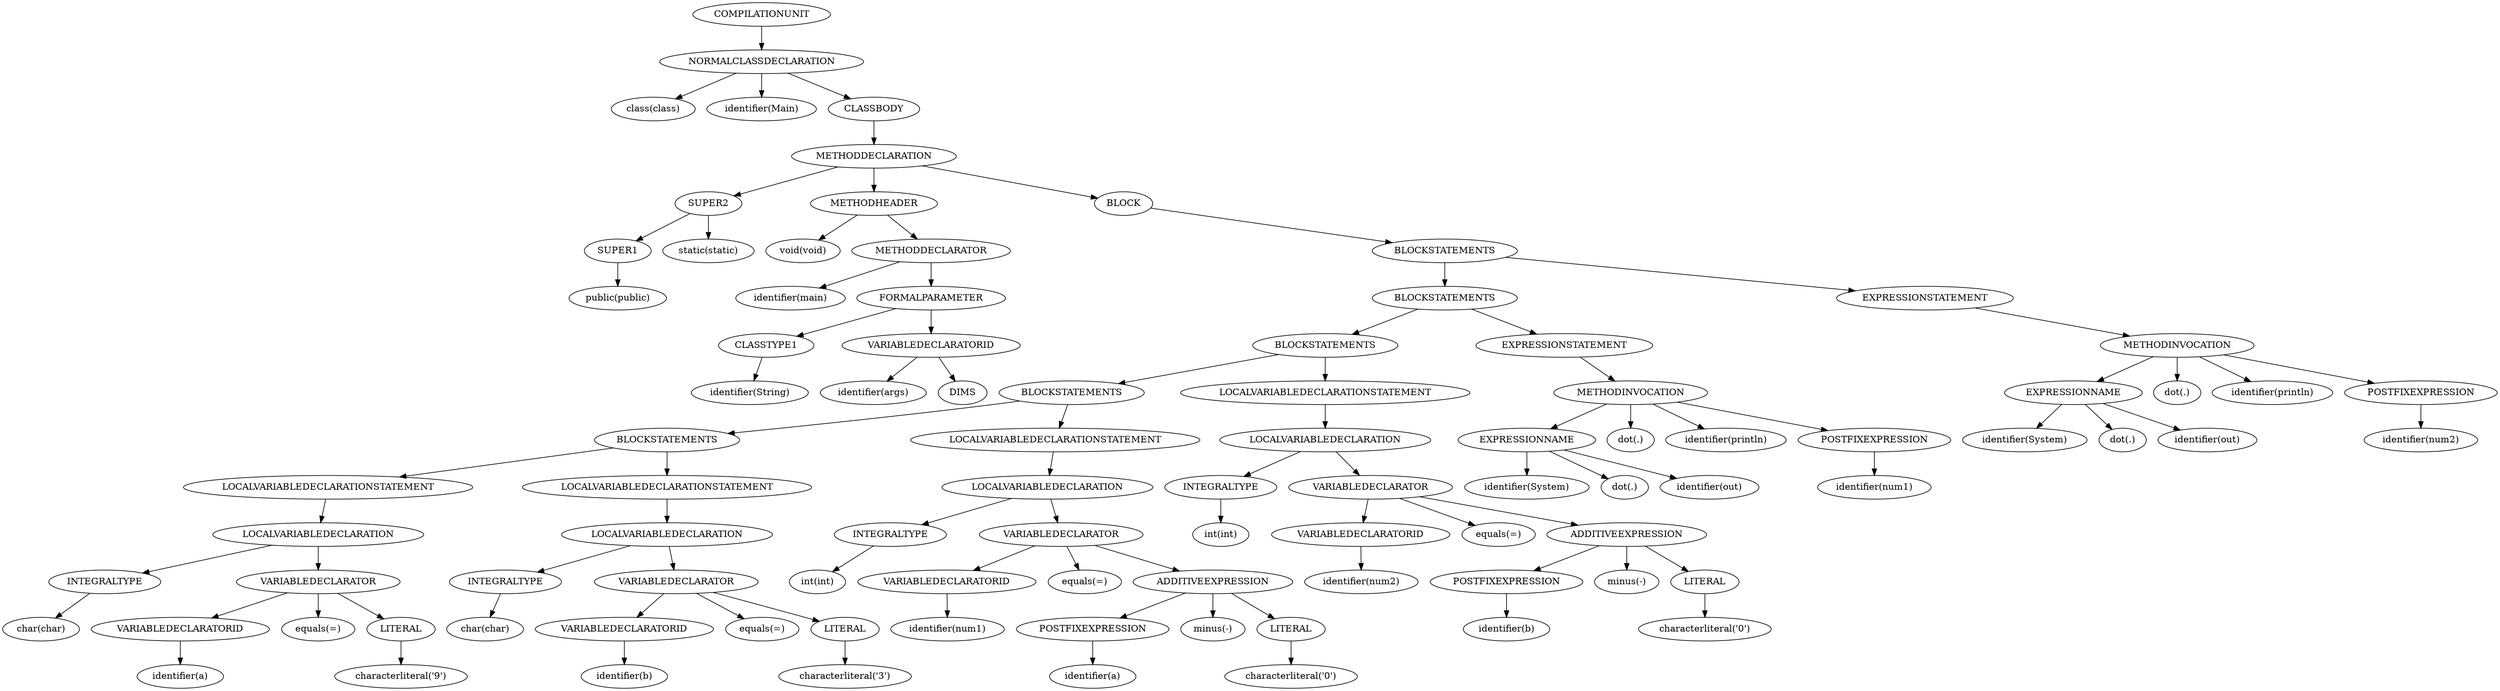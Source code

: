 digraph ASTVisual {
 ordering = out ;
10 [ label="SUPER1"]
20 [ label="public(public)"]
30 [ label="SUPER2"]
40 [ label="static(static)"]
50 [ label="CLASSTYPE1"]
60 [ label="identifier(String)"]
70 [ label="DIMS"]
80 [ label="VARIABLEDECLARATORID"]
90 [ label="identifier(args)"]
100 [ label="FORMALPARAMETER"]
110 [ label="METHODDECLARATOR"]
120 [ label="identifier(main)"]
130 [ label="METHODHEADER"]
140 [ label="void(void)"]
150 [ label="INTEGRALTYPE"]
160 [ label="char(char)"]
170 [ label="VARIABLEDECLARATORID"]
180 [ label="identifier(a)"]
190 [ label="LITERAL"]
200 [ label="characterliteral('9')"]
210 [ label="VARIABLEDECLARATOR"]
220 [ label="equals(=)"]
230 [ label="LOCALVARIABLEDECLARATION"]
240 [ label="LOCALVARIABLEDECLARATIONSTATEMENT"]
250 [ label="INTEGRALTYPE"]
260 [ label="char(char)"]
270 [ label="VARIABLEDECLARATORID"]
280 [ label="identifier(b)"]
290 [ label="LITERAL"]
300 [ label="characterliteral('3')"]
310 [ label="VARIABLEDECLARATOR"]
320 [ label="equals(=)"]
330 [ label="LOCALVARIABLEDECLARATION"]
340 [ label="LOCALVARIABLEDECLARATIONSTATEMENT"]
350 [ label="BLOCKSTATEMENTS"]
360 [ label="INTEGRALTYPE"]
370 [ label="int(int)"]
380 [ label="VARIABLEDECLARATORID"]
390 [ label="identifier(num1)"]
400 [ label="POSTFIXEXPRESSION"]
410 [ label="identifier(a)"]
420 [ label="LITERAL"]
430 [ label="characterliteral('0')"]
440 [ label="ADDITIVEEXPRESSION"]
450 [ label="minus(-)"]
460 [ label="VARIABLEDECLARATOR"]
470 [ label="equals(=)"]
480 [ label="LOCALVARIABLEDECLARATION"]
490 [ label="LOCALVARIABLEDECLARATIONSTATEMENT"]
500 [ label="BLOCKSTATEMENTS"]
510 [ label="INTEGRALTYPE"]
520 [ label="int(int)"]
530 [ label="VARIABLEDECLARATORID"]
540 [ label="identifier(num2)"]
550 [ label="POSTFIXEXPRESSION"]
560 [ label="identifier(b)"]
570 [ label="LITERAL"]
580 [ label="characterliteral('0')"]
590 [ label="ADDITIVEEXPRESSION"]
600 [ label="minus(-)"]
610 [ label="VARIABLEDECLARATOR"]
620 [ label="equals(=)"]
630 [ label="LOCALVARIABLEDECLARATION"]
640 [ label="LOCALVARIABLEDECLARATIONSTATEMENT"]
650 [ label="BLOCKSTATEMENTS"]
660 [ label="EXPRESSIONNAME"]
670 [ label="identifier(System)"]
680 [ label="dot(.)"]
690 [ label="identifier(out)"]
700 [ label="POSTFIXEXPRESSION"]
710 [ label="identifier(num1)"]
720 [ label="METHODINVOCATION"]
730 [ label="dot(.)"]
740 [ label="identifier(println)"]
750 [ label="EXPRESSIONSTATEMENT"]
760 [ label="BLOCKSTATEMENTS"]
770 [ label="EXPRESSIONNAME"]
780 [ label="identifier(System)"]
790 [ label="dot(.)"]
800 [ label="identifier(out)"]
810 [ label="POSTFIXEXPRESSION"]
820 [ label="identifier(num2)"]
830 [ label="METHODINVOCATION"]
840 [ label="dot(.)"]
850 [ label="identifier(println)"]
860 [ label="EXPRESSIONSTATEMENT"]
870 [ label="BLOCKSTATEMENTS"]
880 [ label="BLOCK"]
890 [ label="METHODDECLARATION"]
900 [ label="CLASSBODY"]
910 [ label="NORMALCLASSDECLARATION"]
920 [ label="class(class)"]
930 [ label="identifier(Main)"]
940 [ label="COMPILATIONUNIT"]
10 -> 20[ label=""]
30 -> 10[ label=""]
30 -> 40[ label=""]
50 -> 60[ label=""]
80 -> 90[ label=""]
80 -> 70[ label=""]
100 -> 50[ label=""]
100 -> 80[ label=""]
110 -> 120[ label=""]
110 -> 100[ label=""]
130 -> 140[ label=""]
130 -> 110[ label=""]
150 -> 160[ label=""]
170 -> 180[ label=""]
190 -> 200[ label=""]
210 -> 170[ label=""]
210 -> 220[ label=""]
210 -> 190[ label=""]
230 -> 150[ label=""]
230 -> 210[ label=""]
240 -> 230[ label=""]
250 -> 260[ label=""]
270 -> 280[ label=""]
290 -> 300[ label=""]
310 -> 270[ label=""]
310 -> 320[ label=""]
310 -> 290[ label=""]
330 -> 250[ label=""]
330 -> 310[ label=""]
340 -> 330[ label=""]
350 -> 240[ label=""]
350 -> 340[ label=""]
360 -> 370[ label=""]
380 -> 390[ label=""]
400 -> 410[ label=""]
420 -> 430[ label=""]
440 -> 400[ label=""]
440 -> 450[ label=""]
440 -> 420[ label=""]
460 -> 380[ label=""]
460 -> 470[ label=""]
460 -> 440[ label=""]
480 -> 360[ label=""]
480 -> 460[ label=""]
490 -> 480[ label=""]
500 -> 350[ label=""]
500 -> 490[ label=""]
510 -> 520[ label=""]
530 -> 540[ label=""]
550 -> 560[ label=""]
570 -> 580[ label=""]
590 -> 550[ label=""]
590 -> 600[ label=""]
590 -> 570[ label=""]
610 -> 530[ label=""]
610 -> 620[ label=""]
610 -> 590[ label=""]
630 -> 510[ label=""]
630 -> 610[ label=""]
640 -> 630[ label=""]
650 -> 500[ label=""]
650 -> 640[ label=""]
660 -> 670[ label=""]
660 -> 680[ label=""]
660 -> 690[ label=""]
700 -> 710[ label=""]
720 -> 660[ label=""]
720 -> 730[ label=""]
720 -> 740[ label=""]
720 -> 700[ label=""]
750 -> 720[ label=""]
760 -> 650[ label=""]
760 -> 750[ label=""]
770 -> 780[ label=""]
770 -> 790[ label=""]
770 -> 800[ label=""]
810 -> 820[ label=""]
830 -> 770[ label=""]
830 -> 840[ label=""]
830 -> 850[ label=""]
830 -> 810[ label=""]
860 -> 830[ label=""]
870 -> 760[ label=""]
870 -> 860[ label=""]
880 -> 870[ label=""]
890 -> 30[ label=""]
890 -> 130[ label=""]
890 -> 880[ label=""]
900 -> 890[ label=""]
910 -> 920[ label=""]
910 -> 930[ label=""]
910 -> 900[ label=""]
940 -> 910[ label=""]
  }
